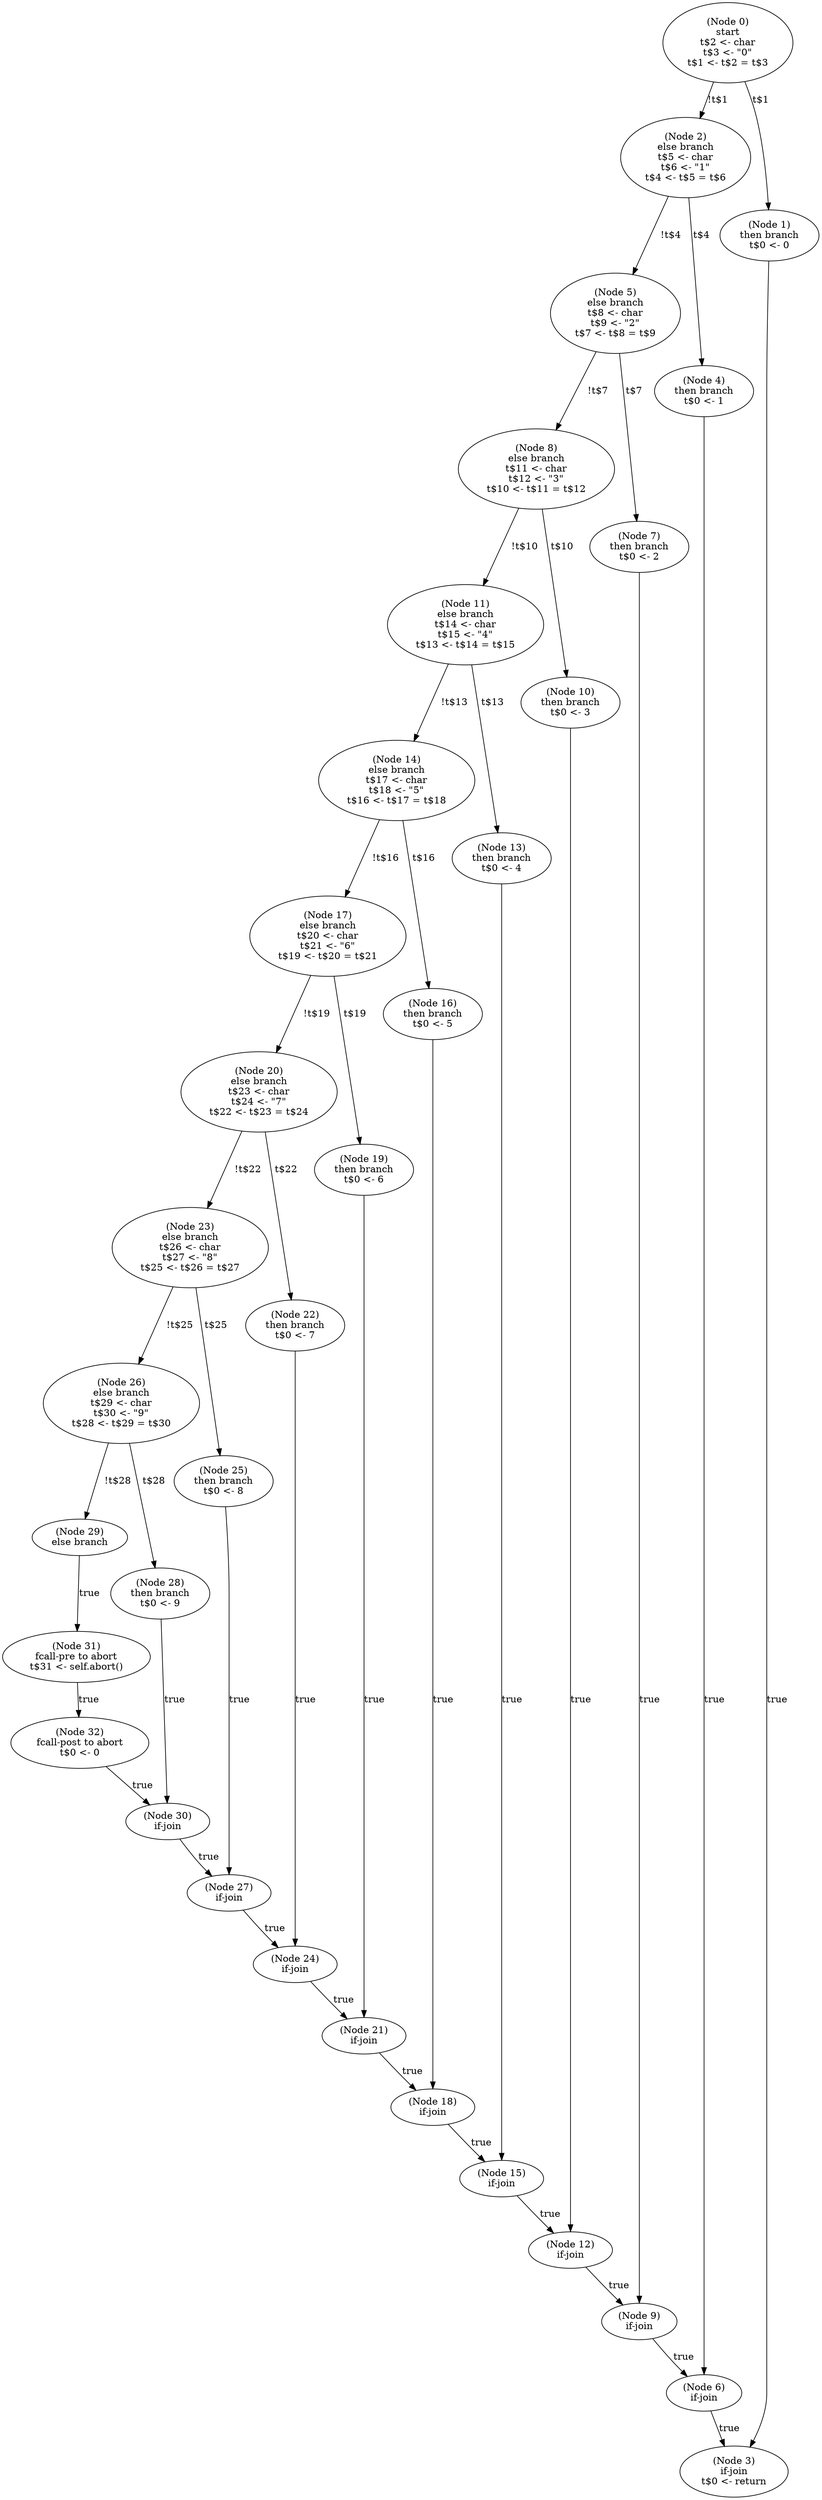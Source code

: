digraph c2i_pre {
  n0 [label="(Node 0)\nstart\nt$2 <- char\nt$3 <- \"0\"\nt$1 <- t$2 = t$3\n"];
 n0 -> n2 [label="!t$1"];
 n0 -> n1 [label="t$1"];
  n1 [label="(Node 1)\nthen branch\nt$0 <- 0\n"];
 n1 -> n3 [label="true"];
  n2 [label="(Node 2)\nelse branch\nt$5 <- char\nt$6 <- \"1\"\nt$4 <- t$5 = t$6\n"];
 n2 -> n5 [label="!t$4"];
 n2 -> n4 [label="t$4"];
  n3 [label="(Node 3)\nif-join\nt$0 <- return\n"];
  n4 [label="(Node 4)\nthen branch\nt$0 <- 1\n"];
 n4 -> n6 [label="true"];
  n5 [label="(Node 5)\nelse branch\nt$8 <- char\nt$9 <- \"2\"\nt$7 <- t$8 = t$9\n"];
 n5 -> n8 [label="!t$7"];
 n5 -> n7 [label="t$7"];
  n6 [label="(Node 6)\nif-join\n"];
 n6 -> n3 [label="true"];
  n7 [label="(Node 7)\nthen branch\nt$0 <- 2\n"];
 n7 -> n9 [label="true"];
  n8 [label="(Node 8)\nelse branch\nt$11 <- char\nt$12 <- \"3\"\nt$10 <- t$11 = t$12\n"];
 n8 -> n11 [label="!t$10"];
 n8 -> n10 [label="t$10"];
  n9 [label="(Node 9)\nif-join\n"];
 n9 -> n6 [label="true"];
  n10 [label="(Node 10)\nthen branch\nt$0 <- 3\n"];
 n10 -> n12 [label="true"];
  n11 [label="(Node 11)\nelse branch\nt$14 <- char\nt$15 <- \"4\"\nt$13 <- t$14 = t$15\n"];
 n11 -> n14 [label="!t$13"];
 n11 -> n13 [label="t$13"];
  n12 [label="(Node 12)\nif-join\n"];
 n12 -> n9 [label="true"];
  n13 [label="(Node 13)\nthen branch\nt$0 <- 4\n"];
 n13 -> n15 [label="true"];
  n14 [label="(Node 14)\nelse branch\nt$17 <- char\nt$18 <- \"5\"\nt$16 <- t$17 = t$18\n"];
 n14 -> n17 [label="!t$16"];
 n14 -> n16 [label="t$16"];
  n15 [label="(Node 15)\nif-join\n"];
 n15 -> n12 [label="true"];
  n16 [label="(Node 16)\nthen branch\nt$0 <- 5\n"];
 n16 -> n18 [label="true"];
  n17 [label="(Node 17)\nelse branch\nt$20 <- char\nt$21 <- \"6\"\nt$19 <- t$20 = t$21\n"];
 n17 -> n20 [label="!t$19"];
 n17 -> n19 [label="t$19"];
  n18 [label="(Node 18)\nif-join\n"];
 n18 -> n15 [label="true"];
  n19 [label="(Node 19)\nthen branch\nt$0 <- 6\n"];
 n19 -> n21 [label="true"];
  n20 [label="(Node 20)\nelse branch\nt$23 <- char\nt$24 <- \"7\"\nt$22 <- t$23 = t$24\n"];
 n20 -> n23 [label="!t$22"];
 n20 -> n22 [label="t$22"];
  n21 [label="(Node 21)\nif-join\n"];
 n21 -> n18 [label="true"];
  n22 [label="(Node 22)\nthen branch\nt$0 <- 7\n"];
 n22 -> n24 [label="true"];
  n23 [label="(Node 23)\nelse branch\nt$26 <- char\nt$27 <- \"8\"\nt$25 <- t$26 = t$27\n"];
 n23 -> n26 [label="!t$25"];
 n23 -> n25 [label="t$25"];
  n24 [label="(Node 24)\nif-join\n"];
 n24 -> n21 [label="true"];
  n25 [label="(Node 25)\nthen branch\nt$0 <- 8\n"];
 n25 -> n27 [label="true"];
  n26 [label="(Node 26)\nelse branch\nt$29 <- char\nt$30 <- \"9\"\nt$28 <- t$29 = t$30\n"];
 n26 -> n29 [label="!t$28"];
 n26 -> n28 [label="t$28"];
  n27 [label="(Node 27)\nif-join\n"];
 n27 -> n24 [label="true"];
  n28 [label="(Node 28)\nthen branch\nt$0 <- 9\n"];
 n28 -> n30 [label="true"];
  n29 [label="(Node 29)\nelse branch\n"];
 n29 -> n31 [label="true"];
  n30 [label="(Node 30)\nif-join\n"];
 n30 -> n27 [label="true"];
  n31 [label="(Node 31)\nfcall-pre to abort\nt$31 <- self.abort()\n"];
 n31 -> n32 [label="true"];
  n32 [label="(Node 32)\nfcall-post to abort\nt$0 <- 0\n"];
 n32 -> n30 [label="true"];
}
